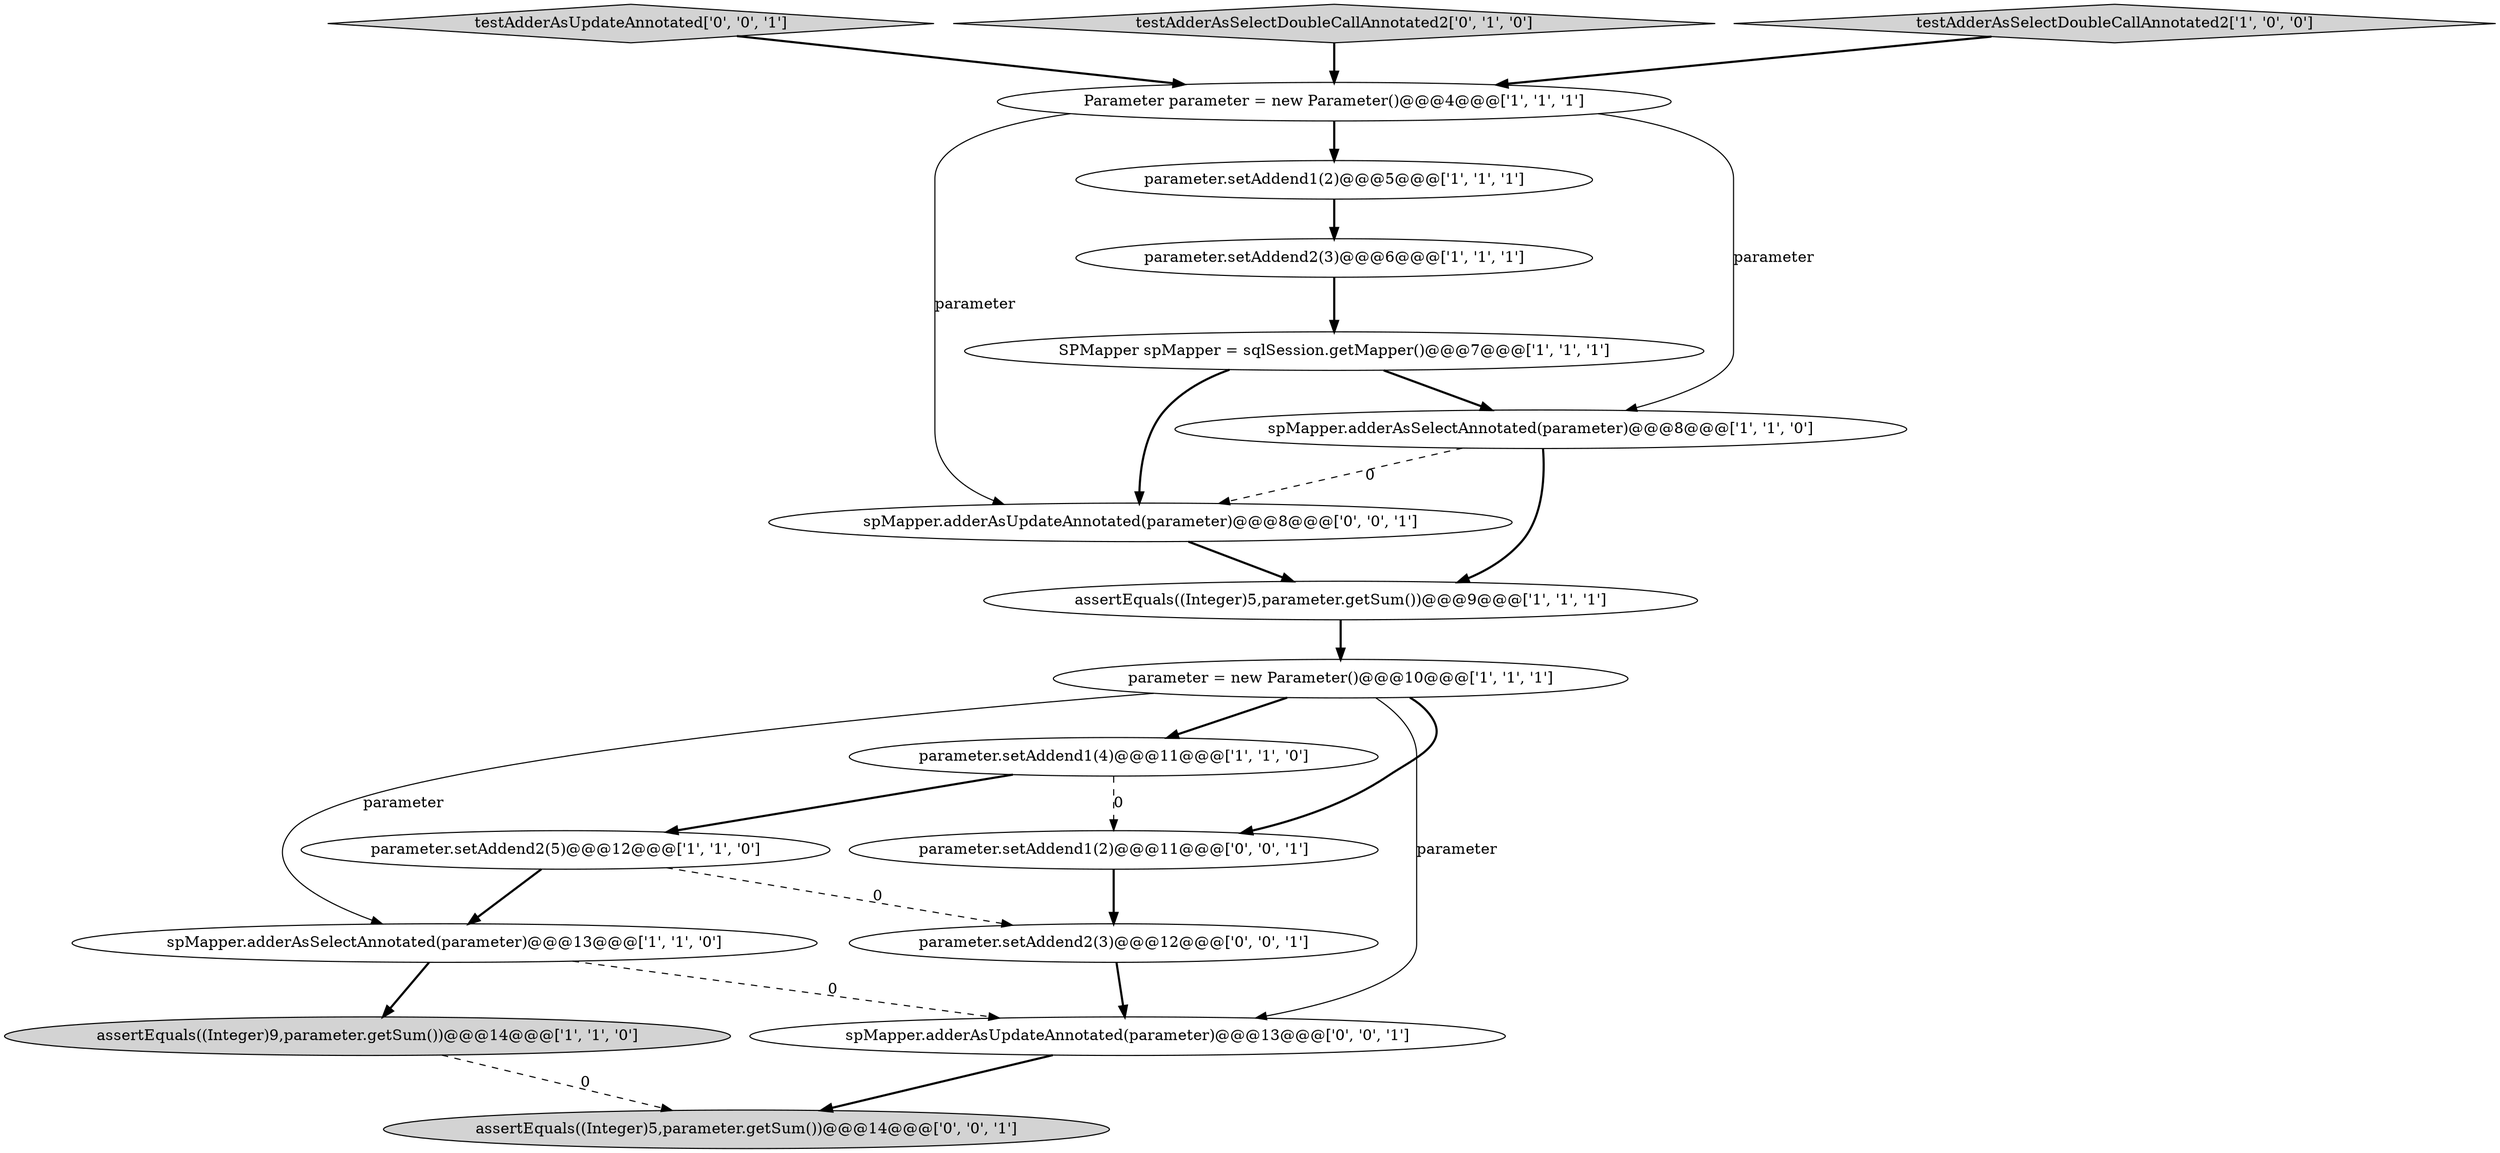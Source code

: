 digraph {
15 [style = filled, label = "spMapper.adderAsUpdateAnnotated(parameter)@@@8@@@['0', '0', '1']", fillcolor = white, shape = ellipse image = "AAA0AAABBB3BBB"];
17 [style = filled, label = "testAdderAsUpdateAnnotated['0', '0', '1']", fillcolor = lightgray, shape = diamond image = "AAA0AAABBB3BBB"];
4 [style = filled, label = "Parameter parameter = new Parameter()@@@4@@@['1', '1', '1']", fillcolor = white, shape = ellipse image = "AAA0AAABBB1BBB"];
1 [style = filled, label = "SPMapper spMapper = sqlSession.getMapper()@@@7@@@['1', '1', '1']", fillcolor = white, shape = ellipse image = "AAA0AAABBB1BBB"];
14 [style = filled, label = "parameter.setAddend1(2)@@@11@@@['0', '0', '1']", fillcolor = white, shape = ellipse image = "AAA0AAABBB3BBB"];
18 [style = filled, label = "assertEquals((Integer)5,parameter.getSum())@@@14@@@['0', '0', '1']", fillcolor = lightgray, shape = ellipse image = "AAA0AAABBB3BBB"];
9 [style = filled, label = "assertEquals((Integer)5,parameter.getSum())@@@9@@@['1', '1', '1']", fillcolor = white, shape = ellipse image = "AAA0AAABBB1BBB"];
7 [style = filled, label = "spMapper.adderAsSelectAnnotated(parameter)@@@13@@@['1', '1', '0']", fillcolor = white, shape = ellipse image = "AAA0AAABBB1BBB"];
13 [style = filled, label = "spMapper.adderAsUpdateAnnotated(parameter)@@@13@@@['0', '0', '1']", fillcolor = white, shape = ellipse image = "AAA0AAABBB3BBB"];
6 [style = filled, label = "parameter = new Parameter()@@@10@@@['1', '1', '1']", fillcolor = white, shape = ellipse image = "AAA0AAABBB1BBB"];
8 [style = filled, label = "spMapper.adderAsSelectAnnotated(parameter)@@@8@@@['1', '1', '0']", fillcolor = white, shape = ellipse image = "AAA0AAABBB1BBB"];
12 [style = filled, label = "testAdderAsSelectDoubleCallAnnotated2['0', '1', '0']", fillcolor = lightgray, shape = diamond image = "AAA0AAABBB2BBB"];
11 [style = filled, label = "assertEquals((Integer)9,parameter.getSum())@@@14@@@['1', '1', '0']", fillcolor = lightgray, shape = ellipse image = "AAA0AAABBB1BBB"];
3 [style = filled, label = "parameter.setAddend2(5)@@@12@@@['1', '1', '0']", fillcolor = white, shape = ellipse image = "AAA0AAABBB1BBB"];
0 [style = filled, label = "parameter.setAddend2(3)@@@6@@@['1', '1', '1']", fillcolor = white, shape = ellipse image = "AAA0AAABBB1BBB"];
2 [style = filled, label = "parameter.setAddend1(2)@@@5@@@['1', '1', '1']", fillcolor = white, shape = ellipse image = "AAA0AAABBB1BBB"];
10 [style = filled, label = "parameter.setAddend1(4)@@@11@@@['1', '1', '0']", fillcolor = white, shape = ellipse image = "AAA0AAABBB1BBB"];
16 [style = filled, label = "parameter.setAddend2(3)@@@12@@@['0', '0', '1']", fillcolor = white, shape = ellipse image = "AAA0AAABBB3BBB"];
5 [style = filled, label = "testAdderAsSelectDoubleCallAnnotated2['1', '0', '0']", fillcolor = lightgray, shape = diamond image = "AAA0AAABBB1BBB"];
14->16 [style = bold, label=""];
16->13 [style = bold, label=""];
7->11 [style = bold, label=""];
1->8 [style = bold, label=""];
1->15 [style = bold, label=""];
4->15 [style = solid, label="parameter"];
8->15 [style = dashed, label="0"];
10->3 [style = bold, label=""];
4->2 [style = bold, label=""];
4->8 [style = solid, label="parameter"];
9->6 [style = bold, label=""];
6->14 [style = bold, label=""];
2->0 [style = bold, label=""];
12->4 [style = bold, label=""];
3->7 [style = bold, label=""];
15->9 [style = bold, label=""];
11->18 [style = dashed, label="0"];
0->1 [style = bold, label=""];
6->7 [style = solid, label="parameter"];
6->10 [style = bold, label=""];
5->4 [style = bold, label=""];
8->9 [style = bold, label=""];
7->13 [style = dashed, label="0"];
6->13 [style = solid, label="parameter"];
10->14 [style = dashed, label="0"];
17->4 [style = bold, label=""];
3->16 [style = dashed, label="0"];
13->18 [style = bold, label=""];
}

